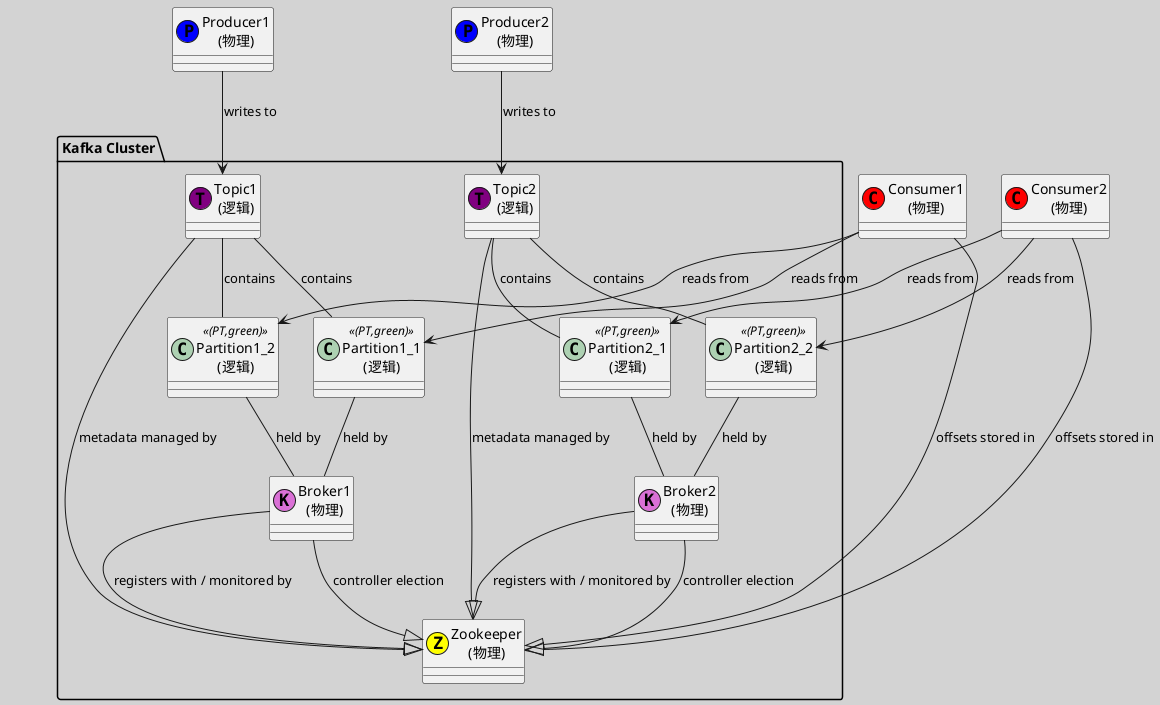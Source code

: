 @startuml
skinparam backgroundColor #D3D3D3

!define KafkaNode(x) class x << (K,orchid) >> 
!define ZookeeperNode(x) class x << (Z,yellow) >> 
!define ProducerNode(x) class x << (P,blue) >> 
!define ConsumerNode(x) class x << (C,red) >> 
!define PartitionNode(x) class x << (PT,green) >> 

package "Kafka Cluster" {
    KafkaNode("Broker1\n(物理)") 
    KafkaNode("Broker2\n(物理)") 
    ZookeeperNode("Zookeeper\n(物理)") 

    class "Topic1\n(逻辑)" << (T,purple) >> 
    class "Topic2\n(逻辑)" << (T,purple) >> 

    PartitionNode("Partition1_1\n(逻辑)") 
    PartitionNode("Partition1_2\n(逻辑)") 
    PartitionNode("Partition2_1\n(逻辑)") 
    PartitionNode("Partition2_2\n(逻辑)") 

    "Topic1\n(逻辑)" -- "Partition1_1\n(逻辑)" : contains
    "Topic1\n(逻辑)" -- "Partition1_2\n(逻辑)" : contains
    "Topic2\n(逻辑)" -- "Partition2_1\n(逻辑)" : contains
    "Topic2\n(逻辑)" -- "Partition2_2\n(逻辑)" : contains

    "Partition1_1\n(逻辑)" -- "Broker1\n(物理)" : held by
    "Partition1_2\n(逻辑)" -- "Broker1\n(物理)" : held by
    "Partition2_1\n(逻辑)" -- "Broker2\n(物理)" : held by
    "Partition2_2\n(逻辑)" -- "Broker2\n(物理)" : held by

    "Broker1\n(物理)" --|> "Zookeeper\n(物理)" : registers with / monitored by
    "Broker2\n(物理)" --|> "Zookeeper\n(物理)" : registers with / monitored by
    "Topic1\n(逻辑)" --|> "Zookeeper\n(物理)" : metadata managed by
    "Topic2\n(逻辑)" --|> "Zookeeper\n(物理)" : metadata managed by
    "Broker1\n(物理)" --|> "Zookeeper\n(物理)" : controller election
    "Broker2\n(物理)" --|> "Zookeeper\n(物理)" : controller election
}

ProducerNode("Producer1\n(物理)") 
ProducerNode("Producer2\n(物理)") 
ConsumerNode("Consumer1\n(物理)") 
ConsumerNode("Consumer2\n(物理)") 

"Producer1\n(物理)" --> "Topic1\n(逻辑)" : writes to
"Producer2\n(物理)" --> "Topic2\n(逻辑)" : writes to

"Consumer1\n(物理)" --> "Partition1_1\n(逻辑)" : reads from
"Consumer1\n(物理)" --> "Partition1_2\n(逻辑)" : reads from
"Consumer2\n(物理)" --> "Partition2_1\n(逻辑)" : reads from
"Consumer2\n(物理)" --> "Partition2_2\n(逻辑)" : reads from

' 假设使用旧版本的 Kafka，消费者偏移量还存储在 Zookeeper 中
"Consumer1\n(物理)" --|> "Zookeeper\n(物理)" : offsets stored in
"Consumer2\n(物理)" --|> "Zookeeper\n(物理)" : offsets stored in

@enduml
